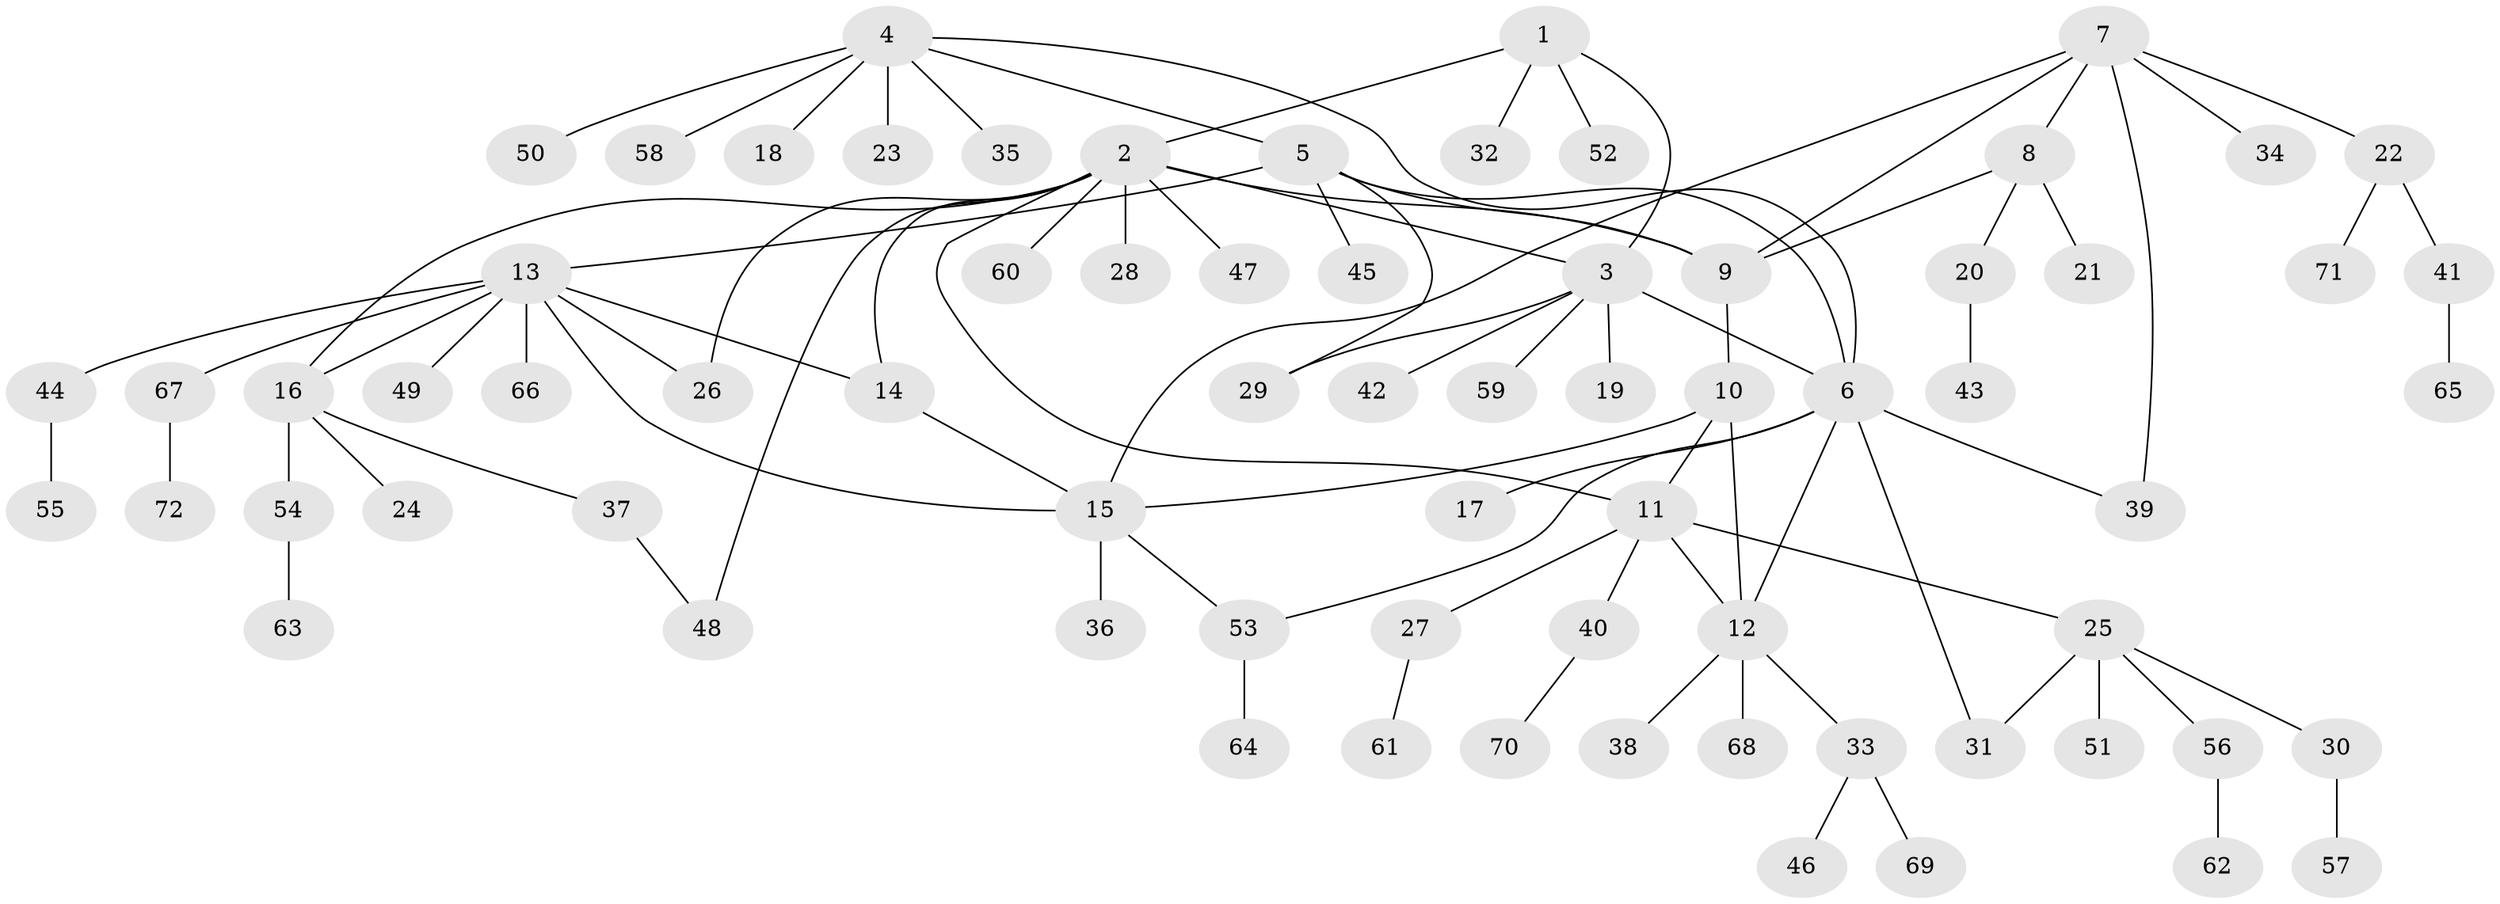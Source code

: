 // Generated by graph-tools (version 1.1) at 2025/37/03/09/25 02:37:34]
// undirected, 72 vertices, 89 edges
graph export_dot {
graph [start="1"]
  node [color=gray90,style=filled];
  1;
  2;
  3;
  4;
  5;
  6;
  7;
  8;
  9;
  10;
  11;
  12;
  13;
  14;
  15;
  16;
  17;
  18;
  19;
  20;
  21;
  22;
  23;
  24;
  25;
  26;
  27;
  28;
  29;
  30;
  31;
  32;
  33;
  34;
  35;
  36;
  37;
  38;
  39;
  40;
  41;
  42;
  43;
  44;
  45;
  46;
  47;
  48;
  49;
  50;
  51;
  52;
  53;
  54;
  55;
  56;
  57;
  58;
  59;
  60;
  61;
  62;
  63;
  64;
  65;
  66;
  67;
  68;
  69;
  70;
  71;
  72;
  1 -- 2;
  1 -- 3;
  1 -- 32;
  1 -- 52;
  2 -- 3;
  2 -- 9;
  2 -- 11;
  2 -- 14;
  2 -- 16;
  2 -- 26;
  2 -- 28;
  2 -- 47;
  2 -- 48;
  2 -- 60;
  3 -- 6;
  3 -- 19;
  3 -- 29;
  3 -- 42;
  3 -- 59;
  4 -- 5;
  4 -- 6;
  4 -- 18;
  4 -- 23;
  4 -- 35;
  4 -- 50;
  4 -- 58;
  5 -- 6;
  5 -- 9;
  5 -- 13;
  5 -- 29;
  5 -- 45;
  6 -- 12;
  6 -- 17;
  6 -- 31;
  6 -- 39;
  6 -- 53;
  7 -- 8;
  7 -- 9;
  7 -- 15;
  7 -- 22;
  7 -- 34;
  7 -- 39;
  8 -- 9;
  8 -- 20;
  8 -- 21;
  9 -- 10;
  10 -- 11;
  10 -- 12;
  10 -- 15;
  11 -- 12;
  11 -- 25;
  11 -- 27;
  11 -- 40;
  12 -- 33;
  12 -- 38;
  12 -- 68;
  13 -- 14;
  13 -- 15;
  13 -- 16;
  13 -- 26;
  13 -- 44;
  13 -- 49;
  13 -- 66;
  13 -- 67;
  14 -- 15;
  15 -- 36;
  15 -- 53;
  16 -- 24;
  16 -- 37;
  16 -- 54;
  20 -- 43;
  22 -- 41;
  22 -- 71;
  25 -- 30;
  25 -- 31;
  25 -- 51;
  25 -- 56;
  27 -- 61;
  30 -- 57;
  33 -- 46;
  33 -- 69;
  37 -- 48;
  40 -- 70;
  41 -- 65;
  44 -- 55;
  53 -- 64;
  54 -- 63;
  56 -- 62;
  67 -- 72;
}
